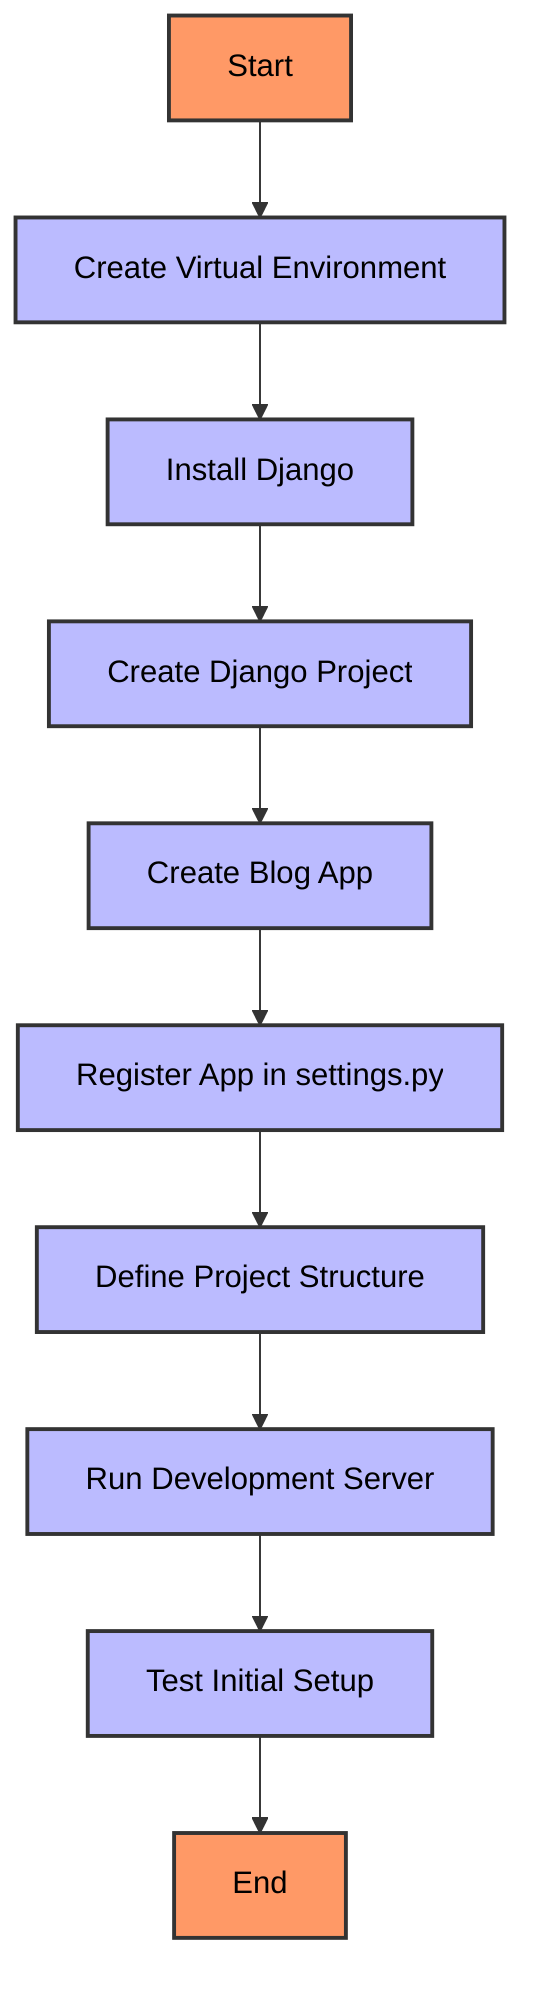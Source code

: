 flowchart TD
    A[Start] --> B[Create Virtual Environment]
    B --> C[Install Django]
    C --> D[Create Django Project]
    D --> E[Create Blog App]
    E --> F[Register App in settings.py]
    F --> G[Define Project Structure]
    G --> H[Run Development Server]
    H --> I[Test Initial Setup]
    I --> J[End]
    
    style A fill:#f96,stroke:#333,stroke-width:2px,color:#000
    style J fill:#f96,stroke:#333,stroke-width:2px,color:#000
    style B fill:#bbf,stroke:#333,stroke-width:2px,color:#000
    style C fill:#bbf,stroke:#333,stroke-width:2px,color:#000
    style D fill:#bbf,stroke:#333,stroke-width:2px,color:#000
    style E fill:#bbf,stroke:#333,stroke-width:2px,color:#000
    style F fill:#bbf,stroke:#333,stroke-width:2px,color:#000
    style G fill:#bbf,stroke:#333,stroke-width:2px,color:#000
    style H fill:#bbf,stroke:#333,stroke-width:2px,color:#000
    style I fill:#bbf,stroke:#333,stroke-width:2px,color:#000